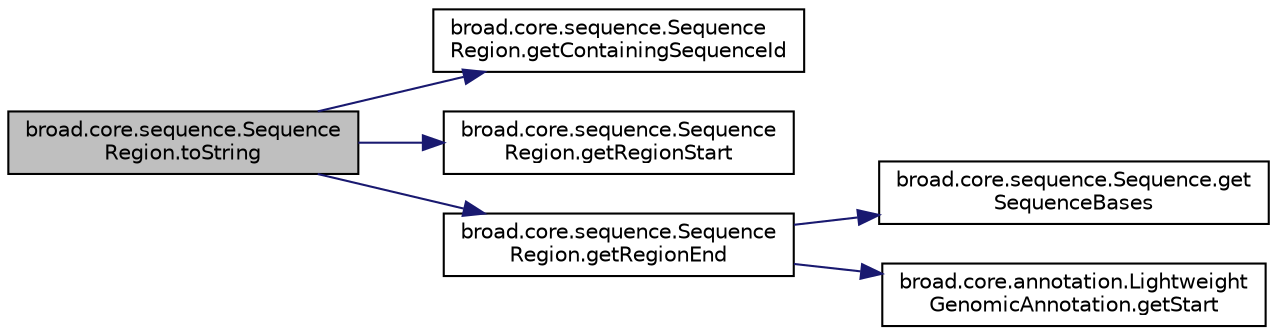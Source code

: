 digraph "broad.core.sequence.SequenceRegion.toString"
{
  edge [fontname="Helvetica",fontsize="10",labelfontname="Helvetica",labelfontsize="10"];
  node [fontname="Helvetica",fontsize="10",shape=record];
  rankdir="LR";
  Node1 [label="broad.core.sequence.Sequence\lRegion.toString",height=0.2,width=0.4,color="black", fillcolor="grey75", style="filled" fontcolor="black"];
  Node1 -> Node2 [color="midnightblue",fontsize="10",style="solid"];
  Node2 [label="broad.core.sequence.Sequence\lRegion.getContainingSequenceId",height=0.2,width=0.4,color="black", fillcolor="white", style="filled",URL="$classbroad_1_1core_1_1sequence_1_1_sequence_region.html#addecf6e872fb99d85e68f6503a3eb9b2"];
  Node1 -> Node3 [color="midnightblue",fontsize="10",style="solid"];
  Node3 [label="broad.core.sequence.Sequence\lRegion.getRegionStart",height=0.2,width=0.4,color="black", fillcolor="white", style="filled",URL="$classbroad_1_1core_1_1sequence_1_1_sequence_region.html#aa2f6c6d9bcf5b511b084490c58867a15"];
  Node1 -> Node4 [color="midnightblue",fontsize="10",style="solid"];
  Node4 [label="broad.core.sequence.Sequence\lRegion.getRegionEnd",height=0.2,width=0.4,color="black", fillcolor="white", style="filled",URL="$classbroad_1_1core_1_1sequence_1_1_sequence_region.html#a8963e3dc03bcfbdf74a57bb016b64cfb"];
  Node4 -> Node5 [color="midnightblue",fontsize="10",style="solid"];
  Node5 [label="broad.core.sequence.Sequence.get\lSequenceBases",height=0.2,width=0.4,color="black", fillcolor="white", style="filled",URL="$classbroad_1_1core_1_1sequence_1_1_sequence.html#a416d299b6cd3017e291847079c55380f"];
  Node4 -> Node6 [color="midnightblue",fontsize="10",style="solid"];
  Node6 [label="broad.core.annotation.Lightweight\lGenomicAnnotation.getStart",height=0.2,width=0.4,color="black", fillcolor="white", style="filled",URL="$interfacebroad_1_1core_1_1annotation_1_1_lightweight_genomic_annotation.html#aa09c2220d181284077c5c020f2721b63"];
}
